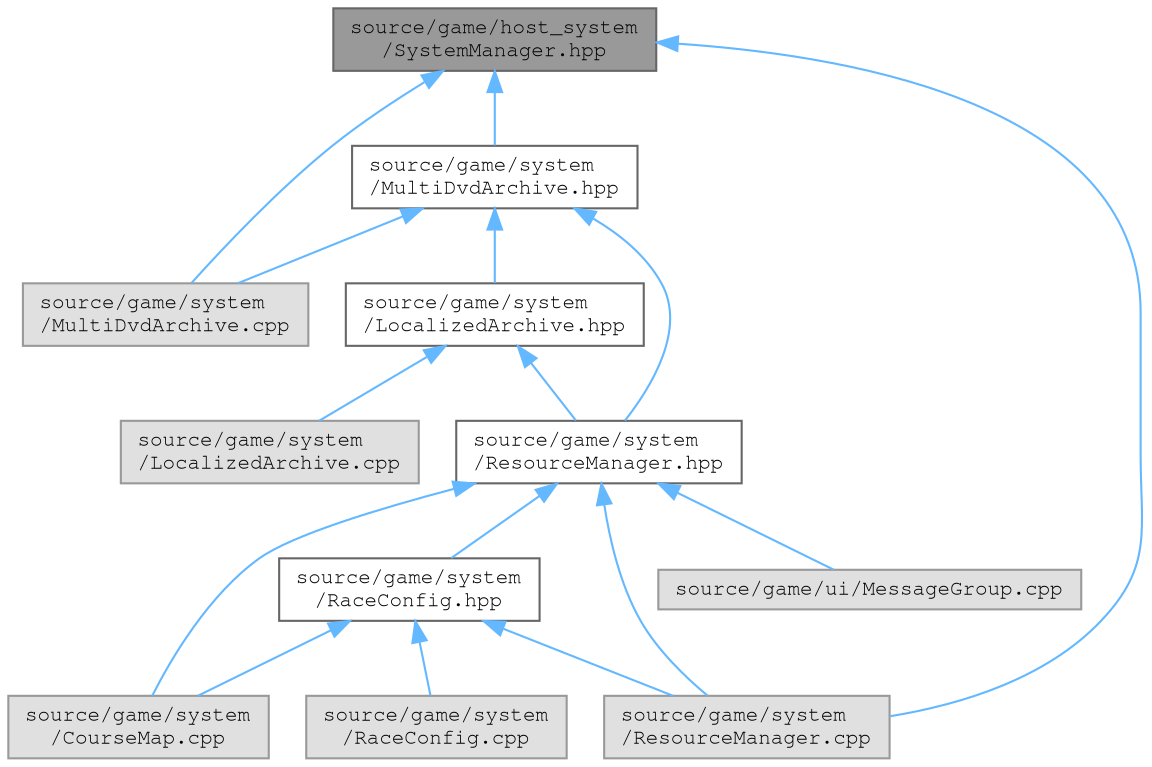 digraph "source/game/host_system/SystemManager.hpp"
{
 // LATEX_PDF_SIZE
  bgcolor="transparent";
  edge [fontname=FreeMono,fontsize=10,labelfontname=FreeMono,labelfontsize=10];
  node [fontname=FreeMono,fontsize=10,shape=box,height=0.2,width=0.4];
  Node1 [label="source/game/host_system\l/SystemManager.hpp",height=0.2,width=0.4,color="gray40", fillcolor="grey60", style="filled", fontcolor="black",tooltip="System Manager."];
  Node1 -> Node2 [dir="back",color="steelblue1",style="solid"];
  Node2 [label="source/game/system\l/MultiDvdArchive.cpp",height=0.2,width=0.4,color="grey60", fillcolor="#E0E0E0", style="filled",tooltip=" "];
  Node1 -> Node3 [dir="back",color="steelblue1",style="solid"];
  Node3 [label="source/game/system\l/MultiDvdArchive.hpp",height=0.2,width=0.4,color="grey40", fillcolor="white", style="filled",URL="$_multi_dvd_archive_8hpp_source.html",tooltip=" "];
  Node3 -> Node4 [dir="back",color="steelblue1",style="solid"];
  Node4 [label="source/game/system\l/LocalizedArchive.hpp",height=0.2,width=0.4,color="grey40", fillcolor="white", style="filled",URL="$_localized_archive_8hpp_source.html",tooltip=" "];
  Node4 -> Node5 [dir="back",color="steelblue1",style="solid"];
  Node5 [label="source/game/system\l/LocalizedArchive.cpp",height=0.2,width=0.4,color="grey60", fillcolor="#E0E0E0", style="filled",tooltip=" "];
  Node4 -> Node6 [dir="back",color="steelblue1",style="solid"];
  Node6 [label="source/game/system\l/ResourceManager.hpp",height=0.2,width=0.4,color="grey40", fillcolor="white", style="filled",URL="$_resource_manager_8hpp_source.html",tooltip=" "];
  Node6 -> Node7 [dir="back",color="steelblue1",style="solid"];
  Node7 [label="source/game/system\l/CourseMap.cpp",height=0.2,width=0.4,color="grey60", fillcolor="#E0E0E0", style="filled",tooltip=" "];
  Node6 -> Node8 [dir="back",color="steelblue1",style="solid"];
  Node8 [label="source/game/system\l/RaceConfig.hpp",height=0.2,width=0.4,color="grey40", fillcolor="white", style="filled",URL="$_race_config_8hpp_source.html",tooltip=" "];
  Node8 -> Node7 [dir="back",color="steelblue1",style="solid"];
  Node8 -> Node9 [dir="back",color="steelblue1",style="solid"];
  Node9 [label="source/game/system\l/RaceConfig.cpp",height=0.2,width=0.4,color="grey60", fillcolor="#E0E0E0", style="filled",tooltip=" "];
  Node8 -> Node10 [dir="back",color="steelblue1",style="solid"];
  Node10 [label="source/game/system\l/ResourceManager.cpp",height=0.2,width=0.4,color="grey60", fillcolor="#E0E0E0", style="filled",tooltip=" "];
  Node6 -> Node10 [dir="back",color="steelblue1",style="solid"];
  Node6 -> Node11 [dir="back",color="steelblue1",style="solid"];
  Node11 [label="source/game/ui/MessageGroup.cpp",height=0.2,width=0.4,color="grey60", fillcolor="#E0E0E0", style="filled",tooltip=" "];
  Node3 -> Node2 [dir="back",color="steelblue1",style="solid"];
  Node3 -> Node6 [dir="back",color="steelblue1",style="solid"];
  Node1 -> Node10 [dir="back",color="steelblue1",style="solid"];
}
